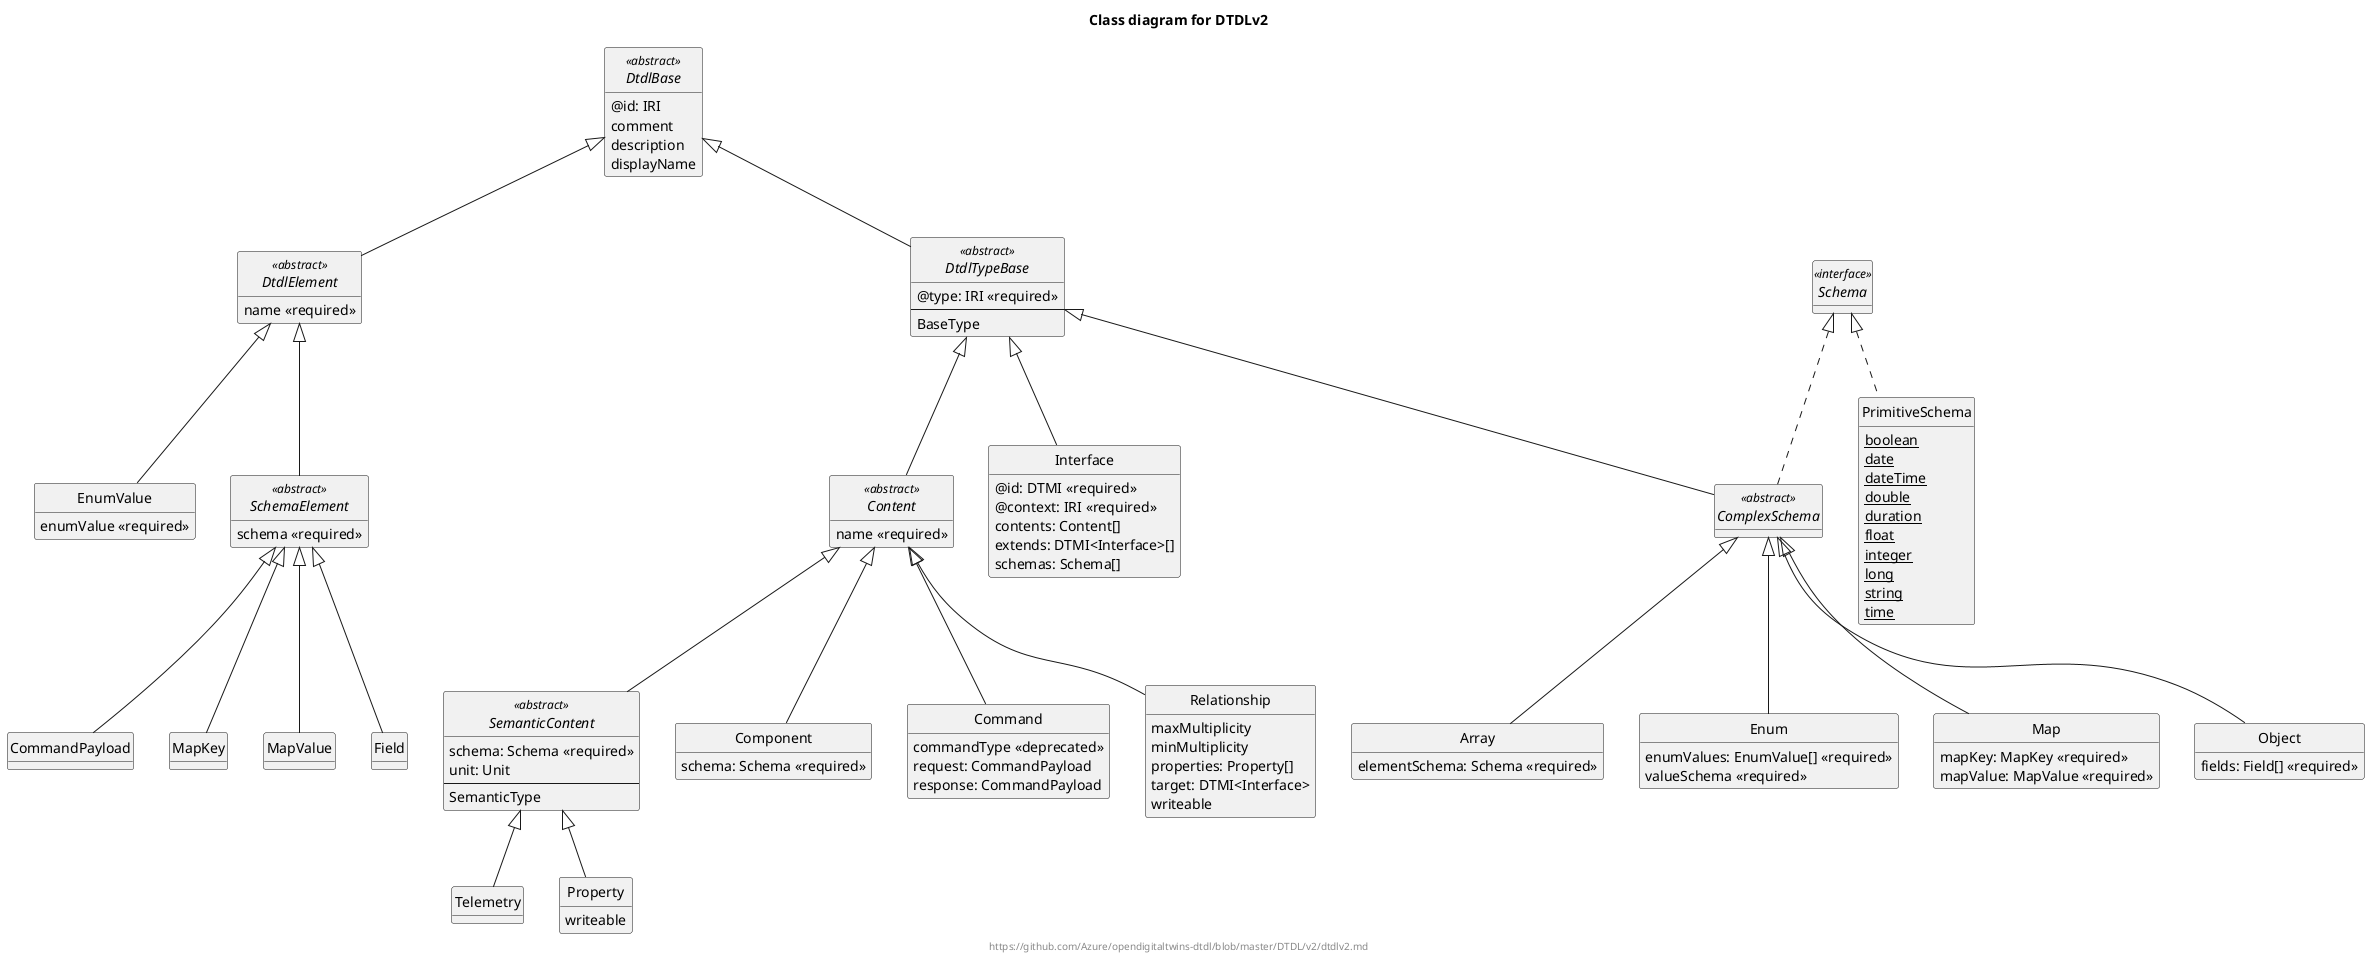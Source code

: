 @startuml
title Class diagram for DTDLv2
footer https://github.com/Azure/opendigitaltwins-dtdl/blob/master/DTDL/v2/dtdlv2.md

hide abstract circle
hide abstract methods
hide class circle
hide class methods
hide interface circle
hide interface methods

DtdlBase <|-- DtdlTypeBase
DtdlTypeBase <|-- Content
Content <|-- SemanticContent
DtdlTypeBase <|-- ComplexSchema
DtdlBase <|-- DtdlElement

DtdlTypeBase <|-- Interface
SemanticContent <|-- Telemetry
SemanticContent <|-- Property
Content <|-- Component
Content <|-- Command
Content <|-- Relationship
ComplexSchema <|-- Array
ComplexSchema <|-- Enum
ComplexSchema <|-- Map
ComplexSchema <|-- Object
DtdlElement <|-- SchemaElement
DtdlElement <|-- EnumValue
SchemaElement <|-- CommandPayload
SchemaElement <|-- MapKey
SchemaElement <|-- MapValue
SchemaElement <|-- Field

interface Schema <<interface>>

Schema <|.. ComplexSchema
Schema <|.. PrimitiveSchema

class PrimitiveSchema {
  {static} boolean
  {static} date
  {static} dateTime
  {static} double
  {static} duration
  {static} float
  {static} integer
  {static} long
  {static} string
  {static} time
}

abstract DtdlBase <<abstract>> {
  @id: IRI
  comment
  description
  displayName
}

abstract DtdlTypeBase <<abstract>> {
  @type: IRI <<required>>
  --
  BaseType
}

abstract Content <<abstract>> {
  name <<required>>
}

abstract SemanticContent <<abstract>> {
  schema: Schema <<required>>
  unit: Unit
  --
  SemanticType
}

abstract ComplexSchema <<abstract>> {
}

abstract DtdlElement <<abstract>> {
  name <<required>>
}

class Interface {
  @id: DTMI <<required>> 
  @context: IRI <<required>> 
  contents: Content[]
  extends: DTMI<Interface>[]
  schemas: Schema[]
}

class Telemetry

class Property {
  writeable
}

class Component {
  schema: Schema <<required>>
}

class Command {
  commandType <<deprecated>>
  request: CommandPayload
  response: CommandPayload
}

class Relationship {
  maxMultiplicity
  minMultiplicity
  properties: Property[]
  target: DTMI<Interface>
  writeable
}

class Array {
  elementSchema: Schema <<required>>
}

class Enum {
  enumValues: EnumValue[] <<required>>
  valueSchema <<required>>
}

class Map {
  mapKey: MapKey <<required>>
  mapValue: MapValue <<required>>
}

class Object {
  fields: Field[] <<required>>
}

abstract SchemaElement <<abstract>> {
  schema <<required>>
}

class EnumValue {
  enumValue <<required>>
}

@enduml
